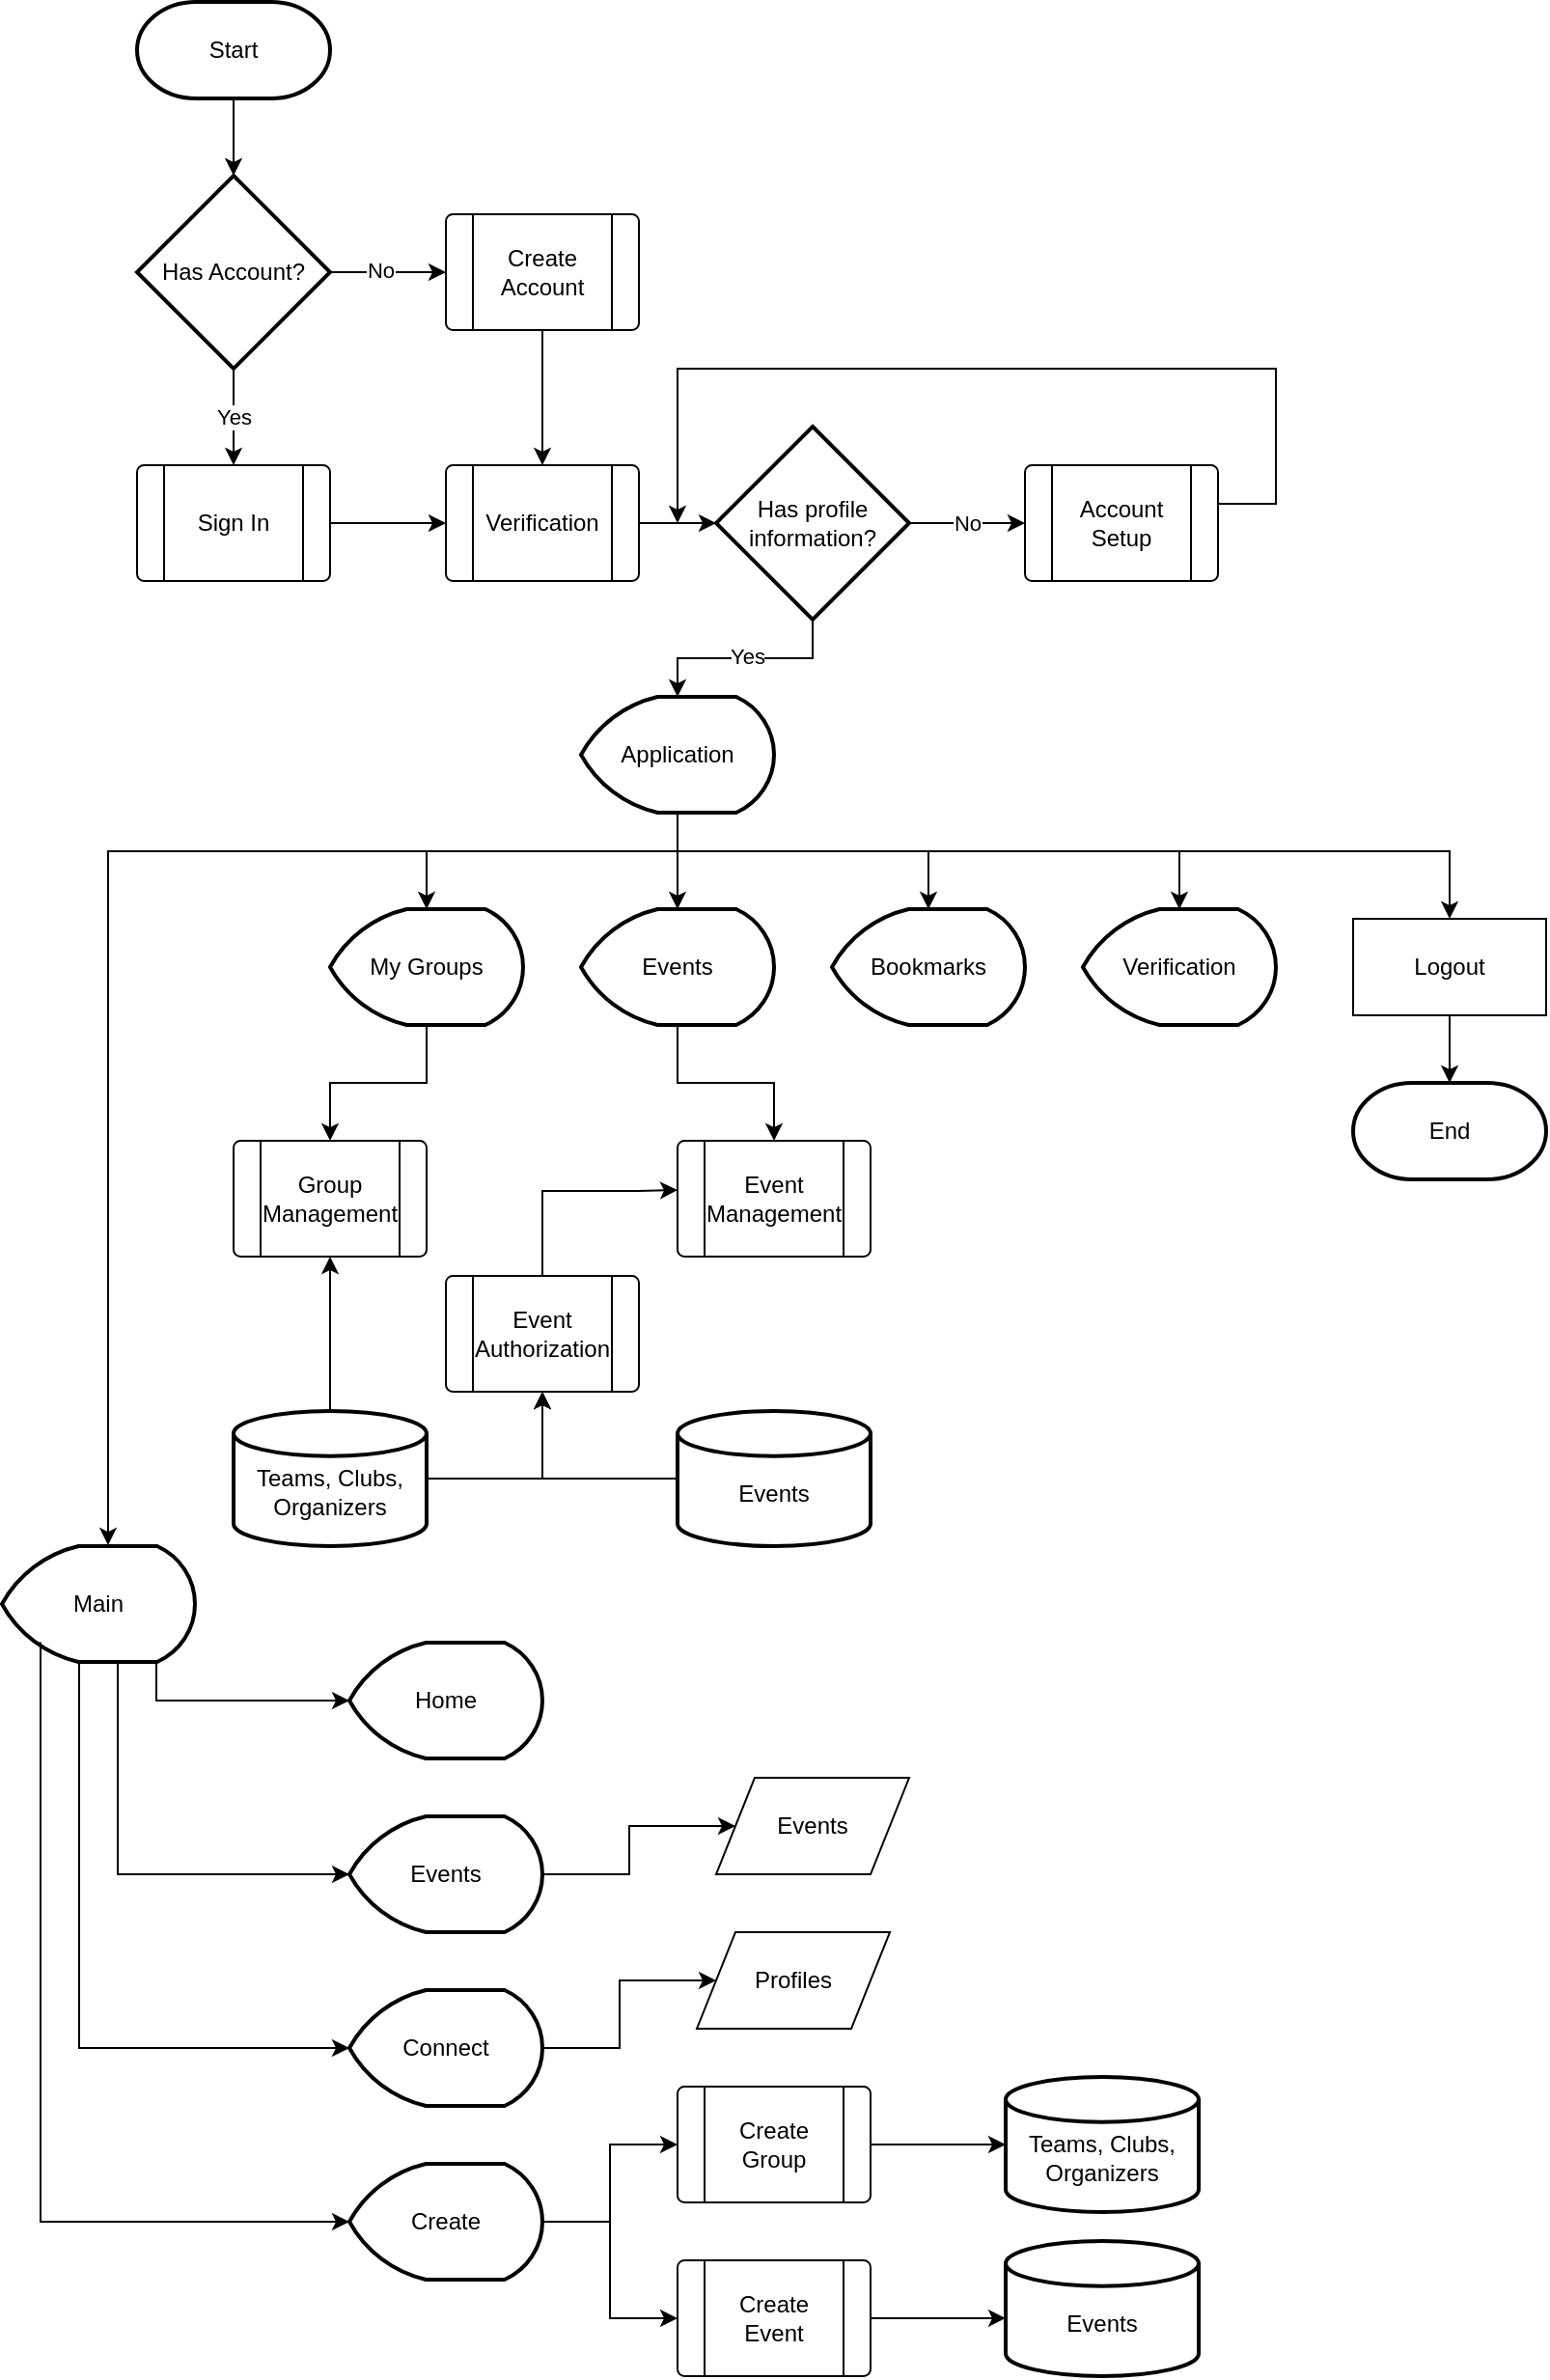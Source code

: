 <mxfile version="26.2.14">
  <diagram name="Page-1" id="y6x5_pvcYFnkME_l2Hbv">
    <mxGraphModel dx="2027" dy="1357" grid="1" gridSize="10" guides="1" tooltips="1" connect="1" arrows="1" fold="1" page="1" pageScale="1" pageWidth="850" pageHeight="1100" math="0" shadow="0">
      <root>
        <mxCell id="0" />
        <mxCell id="1" parent="0" />
        <mxCell id="-oCrgrcEi9n6i-i6rDuz-3" value="Start" style="strokeWidth=2;html=1;shape=mxgraph.flowchart.terminator;whiteSpace=wrap;" vertex="1" parent="1">
          <mxGeometry x="110" y="50" width="100" height="50" as="geometry" />
        </mxCell>
        <mxCell id="-oCrgrcEi9n6i-i6rDuz-9" style="edgeStyle=orthogonalEdgeStyle;rounded=0;orthogonalLoop=1;jettySize=auto;html=1;entryX=0.5;entryY=0;entryDx=0;entryDy=0;" edge="1" parent="1" source="-oCrgrcEi9n6i-i6rDuz-4" target="-oCrgrcEi9n6i-i6rDuz-7">
          <mxGeometry relative="1" as="geometry" />
        </mxCell>
        <mxCell id="-oCrgrcEi9n6i-i6rDuz-18" value="Yes" style="edgeLabel;html=1;align=center;verticalAlign=middle;resizable=0;points=[];" vertex="1" connectable="0" parent="-oCrgrcEi9n6i-i6rDuz-9">
          <mxGeometry x="-0.009" relative="1" as="geometry">
            <mxPoint as="offset" />
          </mxGeometry>
        </mxCell>
        <mxCell id="-oCrgrcEi9n6i-i6rDuz-12" style="edgeStyle=orthogonalEdgeStyle;rounded=0;orthogonalLoop=1;jettySize=auto;html=1;entryX=0;entryY=0.5;entryDx=0;entryDy=0;" edge="1" parent="1" source="-oCrgrcEi9n6i-i6rDuz-4" target="-oCrgrcEi9n6i-i6rDuz-11">
          <mxGeometry relative="1" as="geometry" />
        </mxCell>
        <mxCell id="-oCrgrcEi9n6i-i6rDuz-17" value="No" style="edgeLabel;html=1;align=center;verticalAlign=middle;resizable=0;points=[];" vertex="1" connectable="0" parent="-oCrgrcEi9n6i-i6rDuz-12">
          <mxGeometry x="-0.141" y="1" relative="1" as="geometry">
            <mxPoint as="offset" />
          </mxGeometry>
        </mxCell>
        <mxCell id="-oCrgrcEi9n6i-i6rDuz-4" value="Has Account?" style="strokeWidth=2;html=1;shape=mxgraph.flowchart.decision;whiteSpace=wrap;" vertex="1" parent="1">
          <mxGeometry x="110" y="140" width="100" height="100" as="geometry" />
        </mxCell>
        <mxCell id="-oCrgrcEi9n6i-i6rDuz-5" style="edgeStyle=orthogonalEdgeStyle;rounded=0;orthogonalLoop=1;jettySize=auto;html=1;entryX=0.5;entryY=0;entryDx=0;entryDy=0;entryPerimeter=0;" edge="1" parent="1" source="-oCrgrcEi9n6i-i6rDuz-3" target="-oCrgrcEi9n6i-i6rDuz-4">
          <mxGeometry relative="1" as="geometry" />
        </mxCell>
        <mxCell id="-oCrgrcEi9n6i-i6rDuz-22" style="edgeStyle=orthogonalEdgeStyle;rounded=0;orthogonalLoop=1;jettySize=auto;html=1;" edge="1" parent="1" source="-oCrgrcEi9n6i-i6rDuz-7" target="-oCrgrcEi9n6i-i6rDuz-20">
          <mxGeometry relative="1" as="geometry" />
        </mxCell>
        <mxCell id="-oCrgrcEi9n6i-i6rDuz-7" value="" style="verticalLabelPosition=bottom;verticalAlign=top;html=1;shape=process;whiteSpace=wrap;rounded=1;size=0.14;arcSize=6;" vertex="1" parent="1">
          <mxGeometry x="110" y="290" width="100" height="60" as="geometry" />
        </mxCell>
        <mxCell id="-oCrgrcEi9n6i-i6rDuz-21" style="edgeStyle=orthogonalEdgeStyle;rounded=0;orthogonalLoop=1;jettySize=auto;html=1;" edge="1" parent="1" source="-oCrgrcEi9n6i-i6rDuz-11" target="-oCrgrcEi9n6i-i6rDuz-20">
          <mxGeometry relative="1" as="geometry" />
        </mxCell>
        <mxCell id="-oCrgrcEi9n6i-i6rDuz-11" value="" style="verticalLabelPosition=bottom;verticalAlign=top;html=1;shape=process;whiteSpace=wrap;rounded=1;size=0.14;arcSize=6;" vertex="1" parent="1">
          <mxGeometry x="270" y="160" width="100" height="60" as="geometry" />
        </mxCell>
        <mxCell id="-oCrgrcEi9n6i-i6rDuz-27" style="edgeStyle=orthogonalEdgeStyle;rounded=0;orthogonalLoop=1;jettySize=auto;html=1;" edge="1" parent="1" source="-oCrgrcEi9n6i-i6rDuz-20" target="-oCrgrcEi9n6i-i6rDuz-26">
          <mxGeometry relative="1" as="geometry" />
        </mxCell>
        <mxCell id="-oCrgrcEi9n6i-i6rDuz-20" value="" style="verticalLabelPosition=bottom;verticalAlign=top;html=1;shape=process;whiteSpace=wrap;rounded=1;size=0.14;arcSize=6;" vertex="1" parent="1">
          <mxGeometry x="270" y="290" width="100" height="60" as="geometry" />
        </mxCell>
        <mxCell id="-oCrgrcEi9n6i-i6rDuz-23" value="Create Account" style="text;html=1;align=center;verticalAlign=middle;whiteSpace=wrap;rounded=0;" vertex="1" parent="1">
          <mxGeometry x="290" y="175" width="60" height="30" as="geometry" />
        </mxCell>
        <mxCell id="-oCrgrcEi9n6i-i6rDuz-24" value="Verification" style="text;html=1;align=center;verticalAlign=middle;whiteSpace=wrap;rounded=0;" vertex="1" parent="1">
          <mxGeometry x="290" y="305" width="60" height="30" as="geometry" />
        </mxCell>
        <mxCell id="-oCrgrcEi9n6i-i6rDuz-25" value="Sign In" style="text;html=1;align=center;verticalAlign=middle;whiteSpace=wrap;rounded=0;" vertex="1" parent="1">
          <mxGeometry x="130" y="305" width="60" height="30" as="geometry" />
        </mxCell>
        <mxCell id="-oCrgrcEi9n6i-i6rDuz-30" value="No" style="edgeStyle=orthogonalEdgeStyle;rounded=0;orthogonalLoop=1;jettySize=auto;html=1;" edge="1" parent="1" source="-oCrgrcEi9n6i-i6rDuz-26" target="-oCrgrcEi9n6i-i6rDuz-28">
          <mxGeometry relative="1" as="geometry" />
        </mxCell>
        <mxCell id="-oCrgrcEi9n6i-i6rDuz-26" value="Has profile information?" style="strokeWidth=2;html=1;shape=mxgraph.flowchart.decision;whiteSpace=wrap;" vertex="1" parent="1">
          <mxGeometry x="410" y="270" width="100" height="100" as="geometry" />
        </mxCell>
        <mxCell id="-oCrgrcEi9n6i-i6rDuz-28" value="" style="verticalLabelPosition=bottom;verticalAlign=top;html=1;shape=process;whiteSpace=wrap;rounded=1;size=0.14;arcSize=6;" vertex="1" parent="1">
          <mxGeometry x="570" y="290" width="100" height="60" as="geometry" />
        </mxCell>
        <mxCell id="-oCrgrcEi9n6i-i6rDuz-29" value="Account Setup" style="text;html=1;align=center;verticalAlign=middle;whiteSpace=wrap;rounded=0;" vertex="1" parent="1">
          <mxGeometry x="590" y="305" width="60" height="30" as="geometry" />
        </mxCell>
        <mxCell id="-oCrgrcEi9n6i-i6rDuz-62" style="edgeStyle=orthogonalEdgeStyle;rounded=0;orthogonalLoop=1;jettySize=auto;html=1;entryX=0.5;entryY=0;entryDx=0;entryDy=0;" edge="1" parent="1" source="-oCrgrcEi9n6i-i6rDuz-35" target="-oCrgrcEi9n6i-i6rDuz-52">
          <mxGeometry relative="1" as="geometry">
            <Array as="points">
              <mxPoint x="390" y="490" />
              <mxPoint x="790" y="490" />
            </Array>
          </mxGeometry>
        </mxCell>
        <mxCell id="-oCrgrcEi9n6i-i6rDuz-63" style="edgeStyle=orthogonalEdgeStyle;rounded=0;orthogonalLoop=1;jettySize=auto;html=1;" edge="1" parent="1" source="-oCrgrcEi9n6i-i6rDuz-35" target="-oCrgrcEi9n6i-i6rDuz-47">
          <mxGeometry relative="1" as="geometry">
            <Array as="points">
              <mxPoint x="390" y="490" />
              <mxPoint x="260" y="490" />
            </Array>
          </mxGeometry>
        </mxCell>
        <mxCell id="-oCrgrcEi9n6i-i6rDuz-64" style="edgeStyle=orthogonalEdgeStyle;rounded=0;orthogonalLoop=1;jettySize=auto;html=1;" edge="1" parent="1" source="-oCrgrcEi9n6i-i6rDuz-35" target="-oCrgrcEi9n6i-i6rDuz-49">
          <mxGeometry relative="1" as="geometry" />
        </mxCell>
        <mxCell id="-oCrgrcEi9n6i-i6rDuz-35" value="Application" style="strokeWidth=2;html=1;shape=mxgraph.flowchart.display;whiteSpace=wrap;" vertex="1" parent="1">
          <mxGeometry x="340" y="410" width="100" height="60" as="geometry" />
        </mxCell>
        <mxCell id="-oCrgrcEi9n6i-i6rDuz-37" style="edgeStyle=orthogonalEdgeStyle;rounded=0;orthogonalLoop=1;jettySize=auto;html=1;" edge="1" parent="1">
          <mxGeometry relative="1" as="geometry">
            <mxPoint x="670" y="310.0" as="sourcePoint" />
            <mxPoint x="390" y="320" as="targetPoint" />
            <Array as="points">
              <mxPoint x="700" y="310" />
              <mxPoint x="700" y="240" />
              <mxPoint x="390" y="240" />
            </Array>
          </mxGeometry>
        </mxCell>
        <mxCell id="-oCrgrcEi9n6i-i6rDuz-43" value="Main" style="strokeWidth=2;html=1;shape=mxgraph.flowchart.display;whiteSpace=wrap;" vertex="1" parent="1">
          <mxGeometry x="40" y="850" width="100" height="60" as="geometry" />
        </mxCell>
        <mxCell id="-oCrgrcEi9n6i-i6rDuz-79" style="edgeStyle=orthogonalEdgeStyle;rounded=0;orthogonalLoop=1;jettySize=auto;html=1;entryX=0.5;entryY=0;entryDx=0;entryDy=0;" edge="1" parent="1" source="-oCrgrcEi9n6i-i6rDuz-47" target="-oCrgrcEi9n6i-i6rDuz-68">
          <mxGeometry relative="1" as="geometry" />
        </mxCell>
        <mxCell id="-oCrgrcEi9n6i-i6rDuz-47" value="My Groups" style="strokeWidth=2;html=1;shape=mxgraph.flowchart.display;whiteSpace=wrap;" vertex="1" parent="1">
          <mxGeometry x="210" y="520" width="100" height="60" as="geometry" />
        </mxCell>
        <mxCell id="-oCrgrcEi9n6i-i6rDuz-74" style="edgeStyle=orthogonalEdgeStyle;rounded=0;orthogonalLoop=1;jettySize=auto;html=1;entryX=0.5;entryY=0;entryDx=0;entryDy=0;" edge="1" parent="1" source="-oCrgrcEi9n6i-i6rDuz-49" target="-oCrgrcEi9n6i-i6rDuz-72">
          <mxGeometry relative="1" as="geometry" />
        </mxCell>
        <mxCell id="-oCrgrcEi9n6i-i6rDuz-49" value="Events" style="strokeWidth=2;html=1;shape=mxgraph.flowchart.display;whiteSpace=wrap;" vertex="1" parent="1">
          <mxGeometry x="340" y="520" width="100" height="60" as="geometry" />
        </mxCell>
        <mxCell id="-oCrgrcEi9n6i-i6rDuz-50" value="Verification" style="strokeWidth=2;html=1;shape=mxgraph.flowchart.display;whiteSpace=wrap;" vertex="1" parent="1">
          <mxGeometry x="600" y="520" width="100" height="60" as="geometry" />
        </mxCell>
        <mxCell id="-oCrgrcEi9n6i-i6rDuz-51" value="Bookmarks" style="strokeWidth=2;html=1;shape=mxgraph.flowchart.display;whiteSpace=wrap;" vertex="1" parent="1">
          <mxGeometry x="470" y="520" width="100" height="60" as="geometry" />
        </mxCell>
        <mxCell id="-oCrgrcEi9n6i-i6rDuz-52" value="Logout" style="html=1;dashed=0;whiteSpace=wrap;" vertex="1" parent="1">
          <mxGeometry x="740" y="525" width="100" height="50" as="geometry" />
        </mxCell>
        <mxCell id="-oCrgrcEi9n6i-i6rDuz-54" value="End" style="strokeWidth=2;html=1;shape=mxgraph.flowchart.terminator;whiteSpace=wrap;" vertex="1" parent="1">
          <mxGeometry x="740" y="610" width="100" height="50" as="geometry" />
        </mxCell>
        <mxCell id="-oCrgrcEi9n6i-i6rDuz-55" style="edgeStyle=orthogonalEdgeStyle;rounded=0;orthogonalLoop=1;jettySize=auto;html=1;entryX=0.5;entryY=0;entryDx=0;entryDy=0;entryPerimeter=0;" edge="1" parent="1" source="-oCrgrcEi9n6i-i6rDuz-52" target="-oCrgrcEi9n6i-i6rDuz-54">
          <mxGeometry relative="1" as="geometry" />
        </mxCell>
        <mxCell id="-oCrgrcEi9n6i-i6rDuz-59" style="edgeStyle=orthogonalEdgeStyle;rounded=0;orthogonalLoop=1;jettySize=auto;html=1;entryX=0.5;entryY=0;entryDx=0;entryDy=0;entryPerimeter=0;" edge="1" parent="1" source="-oCrgrcEi9n6i-i6rDuz-26" target="-oCrgrcEi9n6i-i6rDuz-35">
          <mxGeometry relative="1" as="geometry" />
        </mxCell>
        <mxCell id="-oCrgrcEi9n6i-i6rDuz-60" value="Yes" style="edgeLabel;html=1;align=center;verticalAlign=middle;resizable=0;points=[];" vertex="1" connectable="0" parent="-oCrgrcEi9n6i-i6rDuz-59">
          <mxGeometry x="-0.006" y="-1" relative="1" as="geometry">
            <mxPoint as="offset" />
          </mxGeometry>
        </mxCell>
        <mxCell id="-oCrgrcEi9n6i-i6rDuz-61" style="edgeStyle=orthogonalEdgeStyle;rounded=0;orthogonalLoop=1;jettySize=auto;html=1;entryX=0.55;entryY=-0.008;entryDx=0;entryDy=0;entryPerimeter=0;" edge="1" parent="1" source="-oCrgrcEi9n6i-i6rDuz-35" target="-oCrgrcEi9n6i-i6rDuz-43">
          <mxGeometry relative="1" as="geometry">
            <Array as="points">
              <mxPoint x="390" y="490" />
              <mxPoint x="95" y="490" />
            </Array>
          </mxGeometry>
        </mxCell>
        <mxCell id="-oCrgrcEi9n6i-i6rDuz-65" style="edgeStyle=orthogonalEdgeStyle;rounded=0;orthogonalLoop=1;jettySize=auto;html=1;entryX=0.5;entryY=0;entryDx=0;entryDy=0;entryPerimeter=0;" edge="1" parent="1" source="-oCrgrcEi9n6i-i6rDuz-35" target="-oCrgrcEi9n6i-i6rDuz-51">
          <mxGeometry relative="1" as="geometry">
            <Array as="points">
              <mxPoint x="390" y="490" />
              <mxPoint x="520" y="490" />
            </Array>
          </mxGeometry>
        </mxCell>
        <mxCell id="-oCrgrcEi9n6i-i6rDuz-66" style="edgeStyle=orthogonalEdgeStyle;rounded=0;orthogonalLoop=1;jettySize=auto;html=1;entryX=0.5;entryY=0;entryDx=0;entryDy=0;entryPerimeter=0;" edge="1" parent="1" source="-oCrgrcEi9n6i-i6rDuz-35" target="-oCrgrcEi9n6i-i6rDuz-50">
          <mxGeometry relative="1" as="geometry">
            <Array as="points">
              <mxPoint x="390" y="490" />
              <mxPoint x="650" y="490" />
            </Array>
          </mxGeometry>
        </mxCell>
        <mxCell id="-oCrgrcEi9n6i-i6rDuz-68" value="" style="verticalLabelPosition=bottom;verticalAlign=top;html=1;shape=process;whiteSpace=wrap;rounded=1;size=0.14;arcSize=6;" vertex="1" parent="1">
          <mxGeometry x="160" y="640" width="100" height="60" as="geometry" />
        </mxCell>
        <mxCell id="-oCrgrcEi9n6i-i6rDuz-71" value="Group Management" style="text;html=1;align=center;verticalAlign=middle;whiteSpace=wrap;rounded=0;" vertex="1" parent="1">
          <mxGeometry x="180" y="655" width="60" height="30" as="geometry" />
        </mxCell>
        <mxCell id="-oCrgrcEi9n6i-i6rDuz-72" value="" style="verticalLabelPosition=bottom;verticalAlign=top;html=1;shape=process;whiteSpace=wrap;rounded=1;size=0.14;arcSize=6;" vertex="1" parent="1">
          <mxGeometry x="390" y="640" width="100" height="60" as="geometry" />
        </mxCell>
        <mxCell id="-oCrgrcEi9n6i-i6rDuz-73" value="Event Management" style="text;html=1;align=center;verticalAlign=middle;whiteSpace=wrap;rounded=0;" vertex="1" parent="1">
          <mxGeometry x="410" y="655" width="60" height="30" as="geometry" />
        </mxCell>
        <mxCell id="-oCrgrcEi9n6i-i6rDuz-82" style="edgeStyle=orthogonalEdgeStyle;rounded=0;orthogonalLoop=1;jettySize=auto;html=1;entryX=0.5;entryY=1;entryDx=0;entryDy=0;" edge="1" parent="1" source="-oCrgrcEi9n6i-i6rDuz-77" target="-oCrgrcEi9n6i-i6rDuz-68">
          <mxGeometry relative="1" as="geometry" />
        </mxCell>
        <mxCell id="-oCrgrcEi9n6i-i6rDuz-93" style="edgeStyle=orthogonalEdgeStyle;rounded=0;orthogonalLoop=1;jettySize=auto;html=1;entryX=0.5;entryY=1;entryDx=0;entryDy=0;" edge="1" parent="1" source="-oCrgrcEi9n6i-i6rDuz-77" target="-oCrgrcEi9n6i-i6rDuz-87">
          <mxGeometry relative="1" as="geometry" />
        </mxCell>
        <mxCell id="-oCrgrcEi9n6i-i6rDuz-77" value="&lt;div&gt;&lt;br&gt;&lt;/div&gt;Teams, Clubs, Organizers" style="strokeWidth=2;html=1;shape=mxgraph.flowchart.database;whiteSpace=wrap;" vertex="1" parent="1">
          <mxGeometry x="160" y="780" width="100" height="70" as="geometry" />
        </mxCell>
        <mxCell id="-oCrgrcEi9n6i-i6rDuz-94" style="edgeStyle=orthogonalEdgeStyle;rounded=0;orthogonalLoop=1;jettySize=auto;html=1;entryX=0.5;entryY=1;entryDx=0;entryDy=0;" edge="1" parent="1" source="-oCrgrcEi9n6i-i6rDuz-85" target="-oCrgrcEi9n6i-i6rDuz-87">
          <mxGeometry relative="1" as="geometry" />
        </mxCell>
        <mxCell id="-oCrgrcEi9n6i-i6rDuz-85" value="&lt;div&gt;&lt;br&gt;&lt;/div&gt;&lt;div&gt;Events&lt;/div&gt;" style="strokeWidth=2;html=1;shape=mxgraph.flowchart.database;whiteSpace=wrap;" vertex="1" parent="1">
          <mxGeometry x="390" y="780" width="100" height="70" as="geometry" />
        </mxCell>
        <mxCell id="-oCrgrcEi9n6i-i6rDuz-90" style="edgeStyle=orthogonalEdgeStyle;rounded=0;orthogonalLoop=1;jettySize=auto;html=1;entryX=0;entryY=0.425;entryDx=0;entryDy=0;entryPerimeter=0;" edge="1" parent="1" source="-oCrgrcEi9n6i-i6rDuz-87" target="-oCrgrcEi9n6i-i6rDuz-72">
          <mxGeometry relative="1" as="geometry">
            <mxPoint x="320" y="640" as="targetPoint" />
            <Array as="points">
              <mxPoint x="320" y="666" />
              <mxPoint x="370" y="666" />
            </Array>
          </mxGeometry>
        </mxCell>
        <mxCell id="-oCrgrcEi9n6i-i6rDuz-87" value="" style="verticalLabelPosition=bottom;verticalAlign=top;html=1;shape=process;whiteSpace=wrap;rounded=1;size=0.14;arcSize=6;" vertex="1" parent="1">
          <mxGeometry x="270" y="710" width="100" height="60" as="geometry" />
        </mxCell>
        <mxCell id="-oCrgrcEi9n6i-i6rDuz-92" value="Event Authorization" style="text;html=1;align=center;verticalAlign=middle;whiteSpace=wrap;rounded=0;" vertex="1" parent="1">
          <mxGeometry x="290" y="725" width="60" height="30" as="geometry" />
        </mxCell>
        <mxCell id="-oCrgrcEi9n6i-i6rDuz-95" value="Home" style="strokeWidth=2;html=1;shape=mxgraph.flowchart.display;whiteSpace=wrap;" vertex="1" parent="1">
          <mxGeometry x="220" y="900" width="100" height="60" as="geometry" />
        </mxCell>
        <mxCell id="-oCrgrcEi9n6i-i6rDuz-117" style="edgeStyle=orthogonalEdgeStyle;rounded=0;orthogonalLoop=1;jettySize=auto;html=1;entryX=0;entryY=0.5;entryDx=0;entryDy=0;" edge="1" parent="1" source="-oCrgrcEi9n6i-i6rDuz-96" target="-oCrgrcEi9n6i-i6rDuz-116">
          <mxGeometry relative="1" as="geometry" />
        </mxCell>
        <mxCell id="-oCrgrcEi9n6i-i6rDuz-96" value="Events" style="strokeWidth=2;html=1;shape=mxgraph.flowchart.display;whiteSpace=wrap;" vertex="1" parent="1">
          <mxGeometry x="220" y="990" width="100" height="60" as="geometry" />
        </mxCell>
        <mxCell id="-oCrgrcEi9n6i-i6rDuz-115" style="edgeStyle=orthogonalEdgeStyle;rounded=0;orthogonalLoop=1;jettySize=auto;html=1;" edge="1" parent="1" source="-oCrgrcEi9n6i-i6rDuz-97" target="-oCrgrcEi9n6i-i6rDuz-114">
          <mxGeometry relative="1" as="geometry" />
        </mxCell>
        <mxCell id="-oCrgrcEi9n6i-i6rDuz-97" value="Connect" style="strokeWidth=2;html=1;shape=mxgraph.flowchart.display;whiteSpace=wrap;" vertex="1" parent="1">
          <mxGeometry x="220" y="1080" width="100" height="60" as="geometry" />
        </mxCell>
        <mxCell id="-oCrgrcEi9n6i-i6rDuz-104" style="edgeStyle=orthogonalEdgeStyle;rounded=0;orthogonalLoop=1;jettySize=auto;html=1;" edge="1" parent="1" source="-oCrgrcEi9n6i-i6rDuz-98" target="-oCrgrcEi9n6i-i6rDuz-103">
          <mxGeometry relative="1" as="geometry" />
        </mxCell>
        <mxCell id="-oCrgrcEi9n6i-i6rDuz-106" style="edgeStyle=orthogonalEdgeStyle;rounded=0;orthogonalLoop=1;jettySize=auto;html=1;entryX=0;entryY=0.5;entryDx=0;entryDy=0;" edge="1" parent="1" source="-oCrgrcEi9n6i-i6rDuz-98" target="-oCrgrcEi9n6i-i6rDuz-105">
          <mxGeometry relative="1" as="geometry" />
        </mxCell>
        <mxCell id="-oCrgrcEi9n6i-i6rDuz-98" value="Create" style="strokeWidth=2;html=1;shape=mxgraph.flowchart.display;whiteSpace=wrap;" vertex="1" parent="1">
          <mxGeometry x="220" y="1170" width="100" height="60" as="geometry" />
        </mxCell>
        <mxCell id="-oCrgrcEi9n6i-i6rDuz-99" style="edgeStyle=orthogonalEdgeStyle;rounded=0;orthogonalLoop=1;jettySize=auto;html=1;entryX=0;entryY=0.5;entryDx=0;entryDy=0;entryPerimeter=0;" edge="1" parent="1" source="-oCrgrcEi9n6i-i6rDuz-43" target="-oCrgrcEi9n6i-i6rDuz-95">
          <mxGeometry relative="1" as="geometry">
            <Array as="points">
              <mxPoint x="120" y="930" />
            </Array>
          </mxGeometry>
        </mxCell>
        <mxCell id="-oCrgrcEi9n6i-i6rDuz-100" style="edgeStyle=orthogonalEdgeStyle;rounded=0;orthogonalLoop=1;jettySize=auto;html=1;" edge="1" parent="1">
          <mxGeometry relative="1" as="geometry">
            <mxPoint x="100" y="910" as="sourcePoint" />
            <mxPoint x="220" y="1020" as="targetPoint" />
            <Array as="points">
              <mxPoint x="100" y="1020" />
            </Array>
          </mxGeometry>
        </mxCell>
        <mxCell id="-oCrgrcEi9n6i-i6rDuz-101" style="edgeStyle=orthogonalEdgeStyle;rounded=0;orthogonalLoop=1;jettySize=auto;html=1;entryX=0;entryY=0.5;entryDx=0;entryDy=0;entryPerimeter=0;" edge="1" parent="1" source="-oCrgrcEi9n6i-i6rDuz-43" target="-oCrgrcEi9n6i-i6rDuz-97">
          <mxGeometry relative="1" as="geometry">
            <Array as="points">
              <mxPoint x="80" y="1110" />
            </Array>
          </mxGeometry>
        </mxCell>
        <mxCell id="-oCrgrcEi9n6i-i6rDuz-102" style="edgeStyle=orthogonalEdgeStyle;rounded=0;orthogonalLoop=1;jettySize=auto;html=1;entryX=0;entryY=0.5;entryDx=0;entryDy=0;entryPerimeter=0;exitX=0.176;exitY=0.839;exitDx=0;exitDy=0;exitPerimeter=0;" edge="1" parent="1" source="-oCrgrcEi9n6i-i6rDuz-43" target="-oCrgrcEi9n6i-i6rDuz-98">
          <mxGeometry relative="1" as="geometry">
            <Array as="points">
              <mxPoint x="60" y="900" />
              <mxPoint x="60" y="1200" />
            </Array>
          </mxGeometry>
        </mxCell>
        <mxCell id="-oCrgrcEi9n6i-i6rDuz-103" value="" style="verticalLabelPosition=bottom;verticalAlign=top;html=1;shape=process;whiteSpace=wrap;rounded=1;size=0.14;arcSize=6;" vertex="1" parent="1">
          <mxGeometry x="390" y="1130" width="100" height="60" as="geometry" />
        </mxCell>
        <mxCell id="-oCrgrcEi9n6i-i6rDuz-105" value="" style="verticalLabelPosition=bottom;verticalAlign=top;html=1;shape=process;whiteSpace=wrap;rounded=1;size=0.14;arcSize=6;" vertex="1" parent="1">
          <mxGeometry x="390" y="1220" width="100" height="60" as="geometry" />
        </mxCell>
        <mxCell id="-oCrgrcEi9n6i-i6rDuz-107" value="Create Group" style="text;html=1;align=center;verticalAlign=middle;whiteSpace=wrap;rounded=0;" vertex="1" parent="1">
          <mxGeometry x="410" y="1145" width="60" height="30" as="geometry" />
        </mxCell>
        <mxCell id="-oCrgrcEi9n6i-i6rDuz-108" value="Create Event" style="text;html=1;align=center;verticalAlign=middle;whiteSpace=wrap;rounded=0;" vertex="1" parent="1">
          <mxGeometry x="410" y="1235" width="60" height="30" as="geometry" />
        </mxCell>
        <mxCell id="-oCrgrcEi9n6i-i6rDuz-109" value="&lt;div&gt;&lt;br&gt;&lt;/div&gt;Teams, Clubs, Organizers" style="strokeWidth=2;html=1;shape=mxgraph.flowchart.database;whiteSpace=wrap;" vertex="1" parent="1">
          <mxGeometry x="560" y="1125" width="100" height="70" as="geometry" />
        </mxCell>
        <mxCell id="-oCrgrcEi9n6i-i6rDuz-110" style="edgeStyle=orthogonalEdgeStyle;rounded=0;orthogonalLoop=1;jettySize=auto;html=1;entryX=0;entryY=0.5;entryDx=0;entryDy=0;entryPerimeter=0;" edge="1" parent="1" source="-oCrgrcEi9n6i-i6rDuz-103" target="-oCrgrcEi9n6i-i6rDuz-109">
          <mxGeometry relative="1" as="geometry" />
        </mxCell>
        <mxCell id="-oCrgrcEi9n6i-i6rDuz-111" value="&lt;div&gt;&lt;br&gt;&lt;/div&gt;&lt;div&gt;Events&lt;/div&gt;" style="strokeWidth=2;html=1;shape=mxgraph.flowchart.database;whiteSpace=wrap;" vertex="1" parent="1">
          <mxGeometry x="560" y="1210" width="100" height="70" as="geometry" />
        </mxCell>
        <mxCell id="-oCrgrcEi9n6i-i6rDuz-113" style="edgeStyle=orthogonalEdgeStyle;rounded=0;orthogonalLoop=1;jettySize=auto;html=1;entryX=0;entryY=0.571;entryDx=0;entryDy=0;entryPerimeter=0;" edge="1" parent="1" source="-oCrgrcEi9n6i-i6rDuz-105" target="-oCrgrcEi9n6i-i6rDuz-111">
          <mxGeometry relative="1" as="geometry" />
        </mxCell>
        <mxCell id="-oCrgrcEi9n6i-i6rDuz-114" value="Profiles" style="shape=parallelogram;perimeter=parallelogramPerimeter;whiteSpace=wrap;html=1;dashed=0;" vertex="1" parent="1">
          <mxGeometry x="400" y="1050" width="100" height="50" as="geometry" />
        </mxCell>
        <mxCell id="-oCrgrcEi9n6i-i6rDuz-116" value="Events" style="shape=parallelogram;perimeter=parallelogramPerimeter;whiteSpace=wrap;html=1;dashed=0;" vertex="1" parent="1">
          <mxGeometry x="410" y="970" width="100" height="50" as="geometry" />
        </mxCell>
      </root>
    </mxGraphModel>
  </diagram>
</mxfile>
